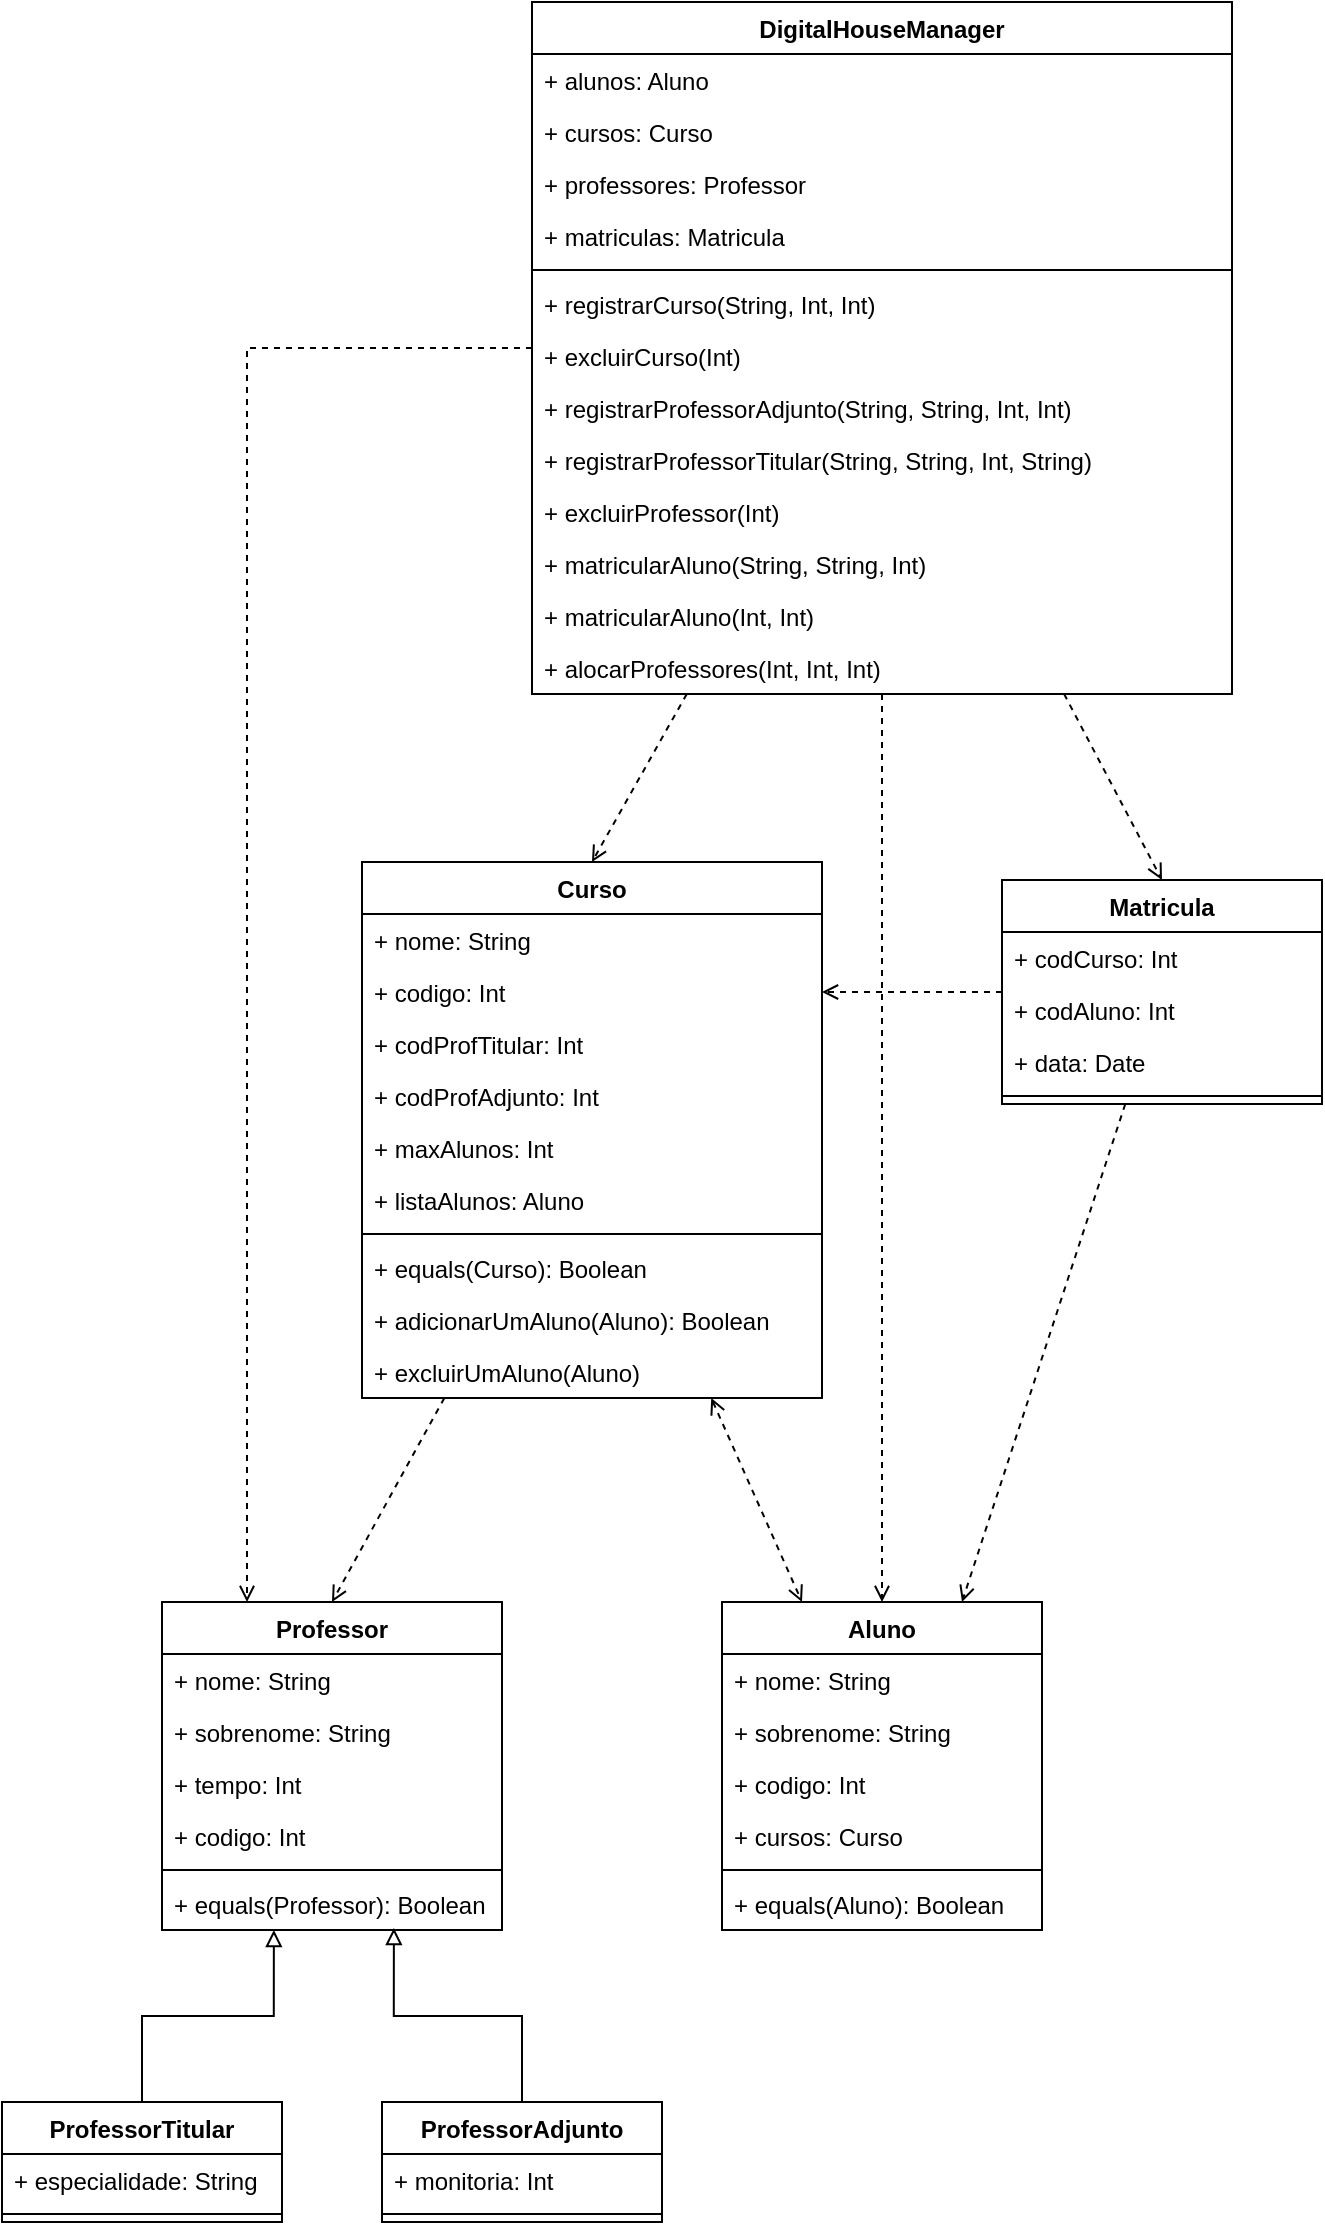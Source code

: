 <mxfile version="12.9.14"><diagram id="NzwF9PO44cyHUEnPruU9" name="Page-1"><mxGraphModel dx="1240" dy="1858" grid="1" gridSize="10" guides="1" tooltips="1" connect="1" arrows="1" fold="1" page="1" pageScale="1" pageWidth="827" pageHeight="1169" math="0" shadow="0"><root><mxCell id="0"/><mxCell id="1" parent="0"/><mxCell id="Mh8SH_odgkWCDXvpcbrz-37" style="edgeStyle=orthogonalEdgeStyle;rounded=0;orthogonalLoop=1;jettySize=auto;html=1;exitX=0.5;exitY=0;exitDx=0;exitDy=0;entryX=0.682;entryY=0.962;entryDx=0;entryDy=0;entryPerimeter=0;endArrow=block;endFill=0;" edge="1" parent="1" source="Mh8SH_odgkWCDXvpcbrz-27" target="Mh8SH_odgkWCDXvpcbrz-18"><mxGeometry relative="1" as="geometry"/></mxCell><mxCell id="Mh8SH_odgkWCDXvpcbrz-39" style="rounded=0;orthogonalLoop=1;jettySize=auto;html=1;entryX=0.5;entryY=0;entryDx=0;entryDy=0;endArrow=open;endFill=0;dashed=1;" edge="1" parent="1" source="Mh8SH_odgkWCDXvpcbrz-7" target="Mh8SH_odgkWCDXvpcbrz-13"><mxGeometry relative="1" as="geometry"/></mxCell><mxCell id="Mh8SH_odgkWCDXvpcbrz-40" style="edgeStyle=none;rounded=0;orthogonalLoop=1;jettySize=auto;html=1;entryX=0.25;entryY=0;entryDx=0;entryDy=0;dashed=1;endArrow=open;endFill=0;startArrow=open;startFill=0;" edge="1" parent="1" source="Mh8SH_odgkWCDXvpcbrz-7" target="Mh8SH_odgkWCDXvpcbrz-1"><mxGeometry relative="1" as="geometry"/></mxCell><mxCell id="Mh8SH_odgkWCDXvpcbrz-38" style="edgeStyle=orthogonalEdgeStyle;rounded=0;orthogonalLoop=1;jettySize=auto;html=1;exitX=0.5;exitY=0;exitDx=0;exitDy=0;entryX=0.329;entryY=1;entryDx=0;entryDy=0;entryPerimeter=0;endArrow=block;endFill=0;" edge="1" parent="1" source="Mh8SH_odgkWCDXvpcbrz-20" target="Mh8SH_odgkWCDXvpcbrz-18"><mxGeometry relative="1" as="geometry"/></mxCell><mxCell id="Mh8SH_odgkWCDXvpcbrz-65" style="edgeStyle=none;rounded=0;orthogonalLoop=1;jettySize=auto;html=1;entryX=0.5;entryY=0;entryDx=0;entryDy=0;dashed=1;endArrow=open;endFill=0;" edge="1" parent="1" source="Mh8SH_odgkWCDXvpcbrz-56" target="Mh8SH_odgkWCDXvpcbrz-45"><mxGeometry relative="1" as="geometry"/></mxCell><mxCell id="Mh8SH_odgkWCDXvpcbrz-66" style="edgeStyle=none;rounded=0;orthogonalLoop=1;jettySize=auto;html=1;entryX=0.5;entryY=0;entryDx=0;entryDy=0;dashed=1;endArrow=open;endFill=0;" edge="1" parent="1" source="Mh8SH_odgkWCDXvpcbrz-56" target="Mh8SH_odgkWCDXvpcbrz-7"><mxGeometry relative="1" as="geometry"/></mxCell><mxCell id="Mh8SH_odgkWCDXvpcbrz-67" style="edgeStyle=none;rounded=0;orthogonalLoop=1;jettySize=auto;html=1;entryX=0.5;entryY=0;entryDx=0;entryDy=0;dashed=1;endArrow=open;endFill=0;" edge="1" parent="1" source="Mh8SH_odgkWCDXvpcbrz-56" target="Mh8SH_odgkWCDXvpcbrz-1"><mxGeometry relative="1" as="geometry"/></mxCell><mxCell id="Mh8SH_odgkWCDXvpcbrz-69" style="edgeStyle=orthogonalEdgeStyle;rounded=0;orthogonalLoop=1;jettySize=auto;html=1;entryX=0.25;entryY=0;entryDx=0;entryDy=0;dashed=1;endArrow=open;endFill=0;" edge="1" parent="1" source="Mh8SH_odgkWCDXvpcbrz-56" target="Mh8SH_odgkWCDXvpcbrz-13"><mxGeometry relative="1" as="geometry"/></mxCell><mxCell id="Mh8SH_odgkWCDXvpcbrz-54" style="edgeStyle=none;rounded=0;orthogonalLoop=1;jettySize=auto;html=1;entryX=1;entryY=0.5;entryDx=0;entryDy=0;dashed=1;endArrow=open;endFill=0;" edge="1" parent="1" source="Mh8SH_odgkWCDXvpcbrz-45" target="Mh8SH_odgkWCDXvpcbrz-10"><mxGeometry relative="1" as="geometry"/></mxCell><mxCell id="Mh8SH_odgkWCDXvpcbrz-55" style="edgeStyle=none;rounded=0;orthogonalLoop=1;jettySize=auto;html=1;entryX=0.75;entryY=0;entryDx=0;entryDy=0;dashed=1;endArrow=open;endFill=0;" edge="1" parent="1" source="Mh8SH_odgkWCDXvpcbrz-45" target="Mh8SH_odgkWCDXvpcbrz-1"><mxGeometry relative="1" as="geometry"/></mxCell><mxCell id="Mh8SH_odgkWCDXvpcbrz-7" value="Curso" style="swimlane;fontStyle=1;align=center;verticalAlign=top;childLayout=stackLayout;horizontal=1;startSize=26;horizontalStack=0;resizeParent=1;resizeParentMax=0;resizeLast=0;collapsible=1;marginBottom=0;" vertex="1" parent="1"><mxGeometry x="220" y="60" width="230" height="268" as="geometry"/></mxCell><mxCell id="Mh8SH_odgkWCDXvpcbrz-8" value="+ nome: String" style="text;strokeColor=none;fillColor=none;align=left;verticalAlign=top;spacingLeft=4;spacingRight=4;overflow=hidden;rotatable=0;points=[[0,0.5],[1,0.5]];portConstraint=eastwest;" vertex="1" parent="Mh8SH_odgkWCDXvpcbrz-7"><mxGeometry y="26" width="230" height="26" as="geometry"/></mxCell><mxCell id="Mh8SH_odgkWCDXvpcbrz-10" value="+ codigo: Int" style="text;strokeColor=none;fillColor=none;align=left;verticalAlign=top;spacingLeft=4;spacingRight=4;overflow=hidden;rotatable=0;points=[[0,0.5],[1,0.5]];portConstraint=eastwest;" vertex="1" parent="Mh8SH_odgkWCDXvpcbrz-7"><mxGeometry y="52" width="230" height="26" as="geometry"/></mxCell><mxCell id="Mh8SH_odgkWCDXvpcbrz-41" value="+ codProfTitular: Int" style="text;strokeColor=none;fillColor=none;align=left;verticalAlign=top;spacingLeft=4;spacingRight=4;overflow=hidden;rotatable=0;points=[[0,0.5],[1,0.5]];portConstraint=eastwest;" vertex="1" parent="Mh8SH_odgkWCDXvpcbrz-7"><mxGeometry y="78" width="230" height="26" as="geometry"/></mxCell><mxCell id="Mh8SH_odgkWCDXvpcbrz-42" value="+ codProfAdjunto: Int" style="text;strokeColor=none;fillColor=none;align=left;verticalAlign=top;spacingLeft=4;spacingRight=4;overflow=hidden;rotatable=0;points=[[0,0.5],[1,0.5]];portConstraint=eastwest;" vertex="1" parent="Mh8SH_odgkWCDXvpcbrz-7"><mxGeometry y="104" width="230" height="26" as="geometry"/></mxCell><mxCell id="Mh8SH_odgkWCDXvpcbrz-44" value="+ maxAlunos: Int" style="text;strokeColor=none;fillColor=none;align=left;verticalAlign=top;spacingLeft=4;spacingRight=4;overflow=hidden;rotatable=0;points=[[0,0.5],[1,0.5]];portConstraint=eastwest;" vertex="1" parent="Mh8SH_odgkWCDXvpcbrz-7"><mxGeometry y="130" width="230" height="26" as="geometry"/></mxCell><mxCell id="Mh8SH_odgkWCDXvpcbrz-43" value="+ listaAlunos: Aluno" style="text;strokeColor=none;fillColor=none;align=left;verticalAlign=top;spacingLeft=4;spacingRight=4;overflow=hidden;rotatable=0;points=[[0,0.5],[1,0.5]];portConstraint=eastwest;" vertex="1" parent="Mh8SH_odgkWCDXvpcbrz-7"><mxGeometry y="156" width="230" height="26" as="geometry"/></mxCell><mxCell id="Mh8SH_odgkWCDXvpcbrz-11" value="" style="line;strokeWidth=1;fillColor=none;align=left;verticalAlign=middle;spacingTop=-1;spacingLeft=3;spacingRight=3;rotatable=0;labelPosition=right;points=[];portConstraint=eastwest;" vertex="1" parent="Mh8SH_odgkWCDXvpcbrz-7"><mxGeometry y="182" width="230" height="8" as="geometry"/></mxCell><mxCell id="Mh8SH_odgkWCDXvpcbrz-12" value="+ equals(Curso): Boolean" style="text;strokeColor=none;fillColor=none;align=left;verticalAlign=top;spacingLeft=4;spacingRight=4;overflow=hidden;rotatable=0;points=[[0,0.5],[1,0.5]];portConstraint=eastwest;" vertex="1" parent="Mh8SH_odgkWCDXvpcbrz-7"><mxGeometry y="190" width="230" height="26" as="geometry"/></mxCell><mxCell id="Mh8SH_odgkWCDXvpcbrz-70" value="+ adicionarUmAluno(Aluno): Boolean" style="text;strokeColor=none;fillColor=none;align=left;verticalAlign=top;spacingLeft=4;spacingRight=4;overflow=hidden;rotatable=0;points=[[0,0.5],[1,0.5]];portConstraint=eastwest;" vertex="1" parent="Mh8SH_odgkWCDXvpcbrz-7"><mxGeometry y="216" width="230" height="26" as="geometry"/></mxCell><mxCell id="Mh8SH_odgkWCDXvpcbrz-71" value="+ excluirUmAluno(Aluno)" style="text;strokeColor=none;fillColor=none;align=left;verticalAlign=top;spacingLeft=4;spacingRight=4;overflow=hidden;rotatable=0;points=[[0,0.5],[1,0.5]];portConstraint=eastwest;" vertex="1" parent="Mh8SH_odgkWCDXvpcbrz-7"><mxGeometry y="242" width="230" height="26" as="geometry"/></mxCell><mxCell id="Mh8SH_odgkWCDXvpcbrz-45" value="Matricula" style="swimlane;fontStyle=1;align=center;verticalAlign=top;childLayout=stackLayout;horizontal=1;startSize=26;horizontalStack=0;resizeParent=1;resizeParentMax=0;resizeLast=0;collapsible=1;marginBottom=0;" vertex="1" parent="1"><mxGeometry x="540" y="69" width="160" height="112" as="geometry"/></mxCell><mxCell id="Mh8SH_odgkWCDXvpcbrz-48" value="+ codCurso: Int" style="text;strokeColor=none;fillColor=none;align=left;verticalAlign=top;spacingLeft=4;spacingRight=4;overflow=hidden;rotatable=0;points=[[0,0.5],[1,0.5]];portConstraint=eastwest;" vertex="1" parent="Mh8SH_odgkWCDXvpcbrz-45"><mxGeometry y="26" width="160" height="26" as="geometry"/></mxCell><mxCell id="Mh8SH_odgkWCDXvpcbrz-49" value="+ codAluno: Int" style="text;strokeColor=none;fillColor=none;align=left;verticalAlign=top;spacingLeft=4;spacingRight=4;overflow=hidden;rotatable=0;points=[[0,0.5],[1,0.5]];portConstraint=eastwest;" vertex="1" parent="Mh8SH_odgkWCDXvpcbrz-45"><mxGeometry y="52" width="160" height="26" as="geometry"/></mxCell><mxCell id="Mh8SH_odgkWCDXvpcbrz-50" value="+ data: Date" style="text;strokeColor=none;fillColor=none;align=left;verticalAlign=top;spacingLeft=4;spacingRight=4;overflow=hidden;rotatable=0;points=[[0,0.5],[1,0.5]];portConstraint=eastwest;" vertex="1" parent="Mh8SH_odgkWCDXvpcbrz-45"><mxGeometry y="78" width="160" height="26" as="geometry"/></mxCell><mxCell id="Mh8SH_odgkWCDXvpcbrz-52" value="" style="line;strokeWidth=1;fillColor=none;align=left;verticalAlign=middle;spacingTop=-1;spacingLeft=3;spacingRight=3;rotatable=0;labelPosition=right;points=[];portConstraint=eastwest;" vertex="1" parent="Mh8SH_odgkWCDXvpcbrz-45"><mxGeometry y="104" width="160" height="8" as="geometry"/></mxCell><mxCell id="Mh8SH_odgkWCDXvpcbrz-56" value="DigitalHouseManager" style="swimlane;fontStyle=1;align=center;verticalAlign=top;childLayout=stackLayout;horizontal=1;startSize=26;horizontalStack=0;resizeParent=1;resizeParentMax=0;resizeLast=0;collapsible=1;marginBottom=0;" vertex="1" parent="1"><mxGeometry x="305" y="-370" width="350" height="346" as="geometry"/></mxCell><mxCell id="Mh8SH_odgkWCDXvpcbrz-57" value="+ alunos: Aluno" style="text;strokeColor=none;fillColor=none;align=left;verticalAlign=top;spacingLeft=4;spacingRight=4;overflow=hidden;rotatable=0;points=[[0,0.5],[1,0.5]];portConstraint=eastwest;" vertex="1" parent="Mh8SH_odgkWCDXvpcbrz-56"><mxGeometry y="26" width="350" height="26" as="geometry"/></mxCell><mxCell id="Mh8SH_odgkWCDXvpcbrz-58" value="+ cursos: Curso" style="text;strokeColor=none;fillColor=none;align=left;verticalAlign=top;spacingLeft=4;spacingRight=4;overflow=hidden;rotatable=0;points=[[0,0.5],[1,0.5]];portConstraint=eastwest;" vertex="1" parent="Mh8SH_odgkWCDXvpcbrz-56"><mxGeometry y="52" width="350" height="26" as="geometry"/></mxCell><mxCell id="Mh8SH_odgkWCDXvpcbrz-59" value="+ professores: Professor" style="text;strokeColor=none;fillColor=none;align=left;verticalAlign=top;spacingLeft=4;spacingRight=4;overflow=hidden;rotatable=0;points=[[0,0.5],[1,0.5]];portConstraint=eastwest;" vertex="1" parent="Mh8SH_odgkWCDXvpcbrz-56"><mxGeometry y="78" width="350" height="26" as="geometry"/></mxCell><mxCell id="Mh8SH_odgkWCDXvpcbrz-60" value="+ matriculas: Matricula" style="text;strokeColor=none;fillColor=none;align=left;verticalAlign=top;spacingLeft=4;spacingRight=4;overflow=hidden;rotatable=0;points=[[0,0.5],[1,0.5]];portConstraint=eastwest;" vertex="1" parent="Mh8SH_odgkWCDXvpcbrz-56"><mxGeometry y="104" width="350" height="26" as="geometry"/></mxCell><mxCell id="Mh8SH_odgkWCDXvpcbrz-63" value="" style="line;strokeWidth=1;fillColor=none;align=left;verticalAlign=middle;spacingTop=-1;spacingLeft=3;spacingRight=3;rotatable=0;labelPosition=right;points=[];portConstraint=eastwest;" vertex="1" parent="Mh8SH_odgkWCDXvpcbrz-56"><mxGeometry y="130" width="350" height="8" as="geometry"/></mxCell><mxCell id="Mh8SH_odgkWCDXvpcbrz-73" value="+ registrarCurso(String, Int, Int)" style="text;strokeColor=none;fillColor=none;align=left;verticalAlign=top;spacingLeft=4;spacingRight=4;overflow=hidden;rotatable=0;points=[[0,0.5],[1,0.5]];portConstraint=eastwest;" vertex="1" parent="Mh8SH_odgkWCDXvpcbrz-56"><mxGeometry y="138" width="350" height="26" as="geometry"/></mxCell><mxCell id="Mh8SH_odgkWCDXvpcbrz-75" value="+ excluirCurso(Int)" style="text;strokeColor=none;fillColor=none;align=left;verticalAlign=top;spacingLeft=4;spacingRight=4;overflow=hidden;rotatable=0;points=[[0,0.5],[1,0.5]];portConstraint=eastwest;" vertex="1" parent="Mh8SH_odgkWCDXvpcbrz-56"><mxGeometry y="164" width="350" height="26" as="geometry"/></mxCell><mxCell id="Mh8SH_odgkWCDXvpcbrz-76" value="+ registrarProfessorAdjunto(String, String, Int, Int)" style="text;strokeColor=none;fillColor=none;align=left;verticalAlign=top;spacingLeft=4;spacingRight=4;overflow=hidden;rotatable=0;points=[[0,0.5],[1,0.5]];portConstraint=eastwest;" vertex="1" parent="Mh8SH_odgkWCDXvpcbrz-56"><mxGeometry y="190" width="350" height="26" as="geometry"/></mxCell><mxCell id="Mh8SH_odgkWCDXvpcbrz-77" value="+ registrarProfessorTitular(String, String, Int, String)" style="text;strokeColor=none;fillColor=none;align=left;verticalAlign=top;spacingLeft=4;spacingRight=4;overflow=hidden;rotatable=0;points=[[0,0.5],[1,0.5]];portConstraint=eastwest;" vertex="1" parent="Mh8SH_odgkWCDXvpcbrz-56"><mxGeometry y="216" width="350" height="26" as="geometry"/></mxCell><mxCell id="Mh8SH_odgkWCDXvpcbrz-78" value="+ excluirProfessor(Int)" style="text;strokeColor=none;fillColor=none;align=left;verticalAlign=top;spacingLeft=4;spacingRight=4;overflow=hidden;rotatable=0;points=[[0,0.5],[1,0.5]];portConstraint=eastwest;" vertex="1" parent="Mh8SH_odgkWCDXvpcbrz-56"><mxGeometry y="242" width="350" height="26" as="geometry"/></mxCell><mxCell id="Mh8SH_odgkWCDXvpcbrz-79" value="+ matricularAluno(String, String, Int)" style="text;strokeColor=none;fillColor=none;align=left;verticalAlign=top;spacingLeft=4;spacingRight=4;overflow=hidden;rotatable=0;points=[[0,0.5],[1,0.5]];portConstraint=eastwest;" vertex="1" parent="Mh8SH_odgkWCDXvpcbrz-56"><mxGeometry y="268" width="350" height="26" as="geometry"/></mxCell><mxCell id="Mh8SH_odgkWCDXvpcbrz-80" value="+ matricularAluno(Int, Int)" style="text;strokeColor=none;fillColor=none;align=left;verticalAlign=top;spacingLeft=4;spacingRight=4;overflow=hidden;rotatable=0;points=[[0,0.5],[1,0.5]];portConstraint=eastwest;" vertex="1" parent="Mh8SH_odgkWCDXvpcbrz-56"><mxGeometry y="294" width="350" height="26" as="geometry"/></mxCell><mxCell id="Mh8SH_odgkWCDXvpcbrz-82" value="+ alocarProfessores(Int, Int, Int)" style="text;strokeColor=none;fillColor=none;align=left;verticalAlign=top;spacingLeft=4;spacingRight=4;overflow=hidden;rotatable=0;points=[[0,0.5],[1,0.5]];portConstraint=eastwest;" vertex="1" parent="Mh8SH_odgkWCDXvpcbrz-56"><mxGeometry y="320" width="350" height="26" as="geometry"/></mxCell><mxCell id="Mh8SH_odgkWCDXvpcbrz-13" value="Professor" style="swimlane;fontStyle=1;align=center;verticalAlign=top;childLayout=stackLayout;horizontal=1;startSize=26;horizontalStack=0;resizeParent=1;resizeParentMax=0;resizeLast=0;collapsible=1;marginBottom=0;" vertex="1" parent="1"><mxGeometry x="120" y="430" width="170" height="164" as="geometry"/></mxCell><mxCell id="Mh8SH_odgkWCDXvpcbrz-14" value="+ nome: String" style="text;strokeColor=none;fillColor=none;align=left;verticalAlign=top;spacingLeft=4;spacingRight=4;overflow=hidden;rotatable=0;points=[[0,0.5],[1,0.5]];portConstraint=eastwest;" vertex="1" parent="Mh8SH_odgkWCDXvpcbrz-13"><mxGeometry y="26" width="170" height="26" as="geometry"/></mxCell><mxCell id="Mh8SH_odgkWCDXvpcbrz-15" value="+ sobrenome: String" style="text;strokeColor=none;fillColor=none;align=left;verticalAlign=top;spacingLeft=4;spacingRight=4;overflow=hidden;rotatable=0;points=[[0,0.5],[1,0.5]];portConstraint=eastwest;" vertex="1" parent="Mh8SH_odgkWCDXvpcbrz-13"><mxGeometry y="52" width="170" height="26" as="geometry"/></mxCell><mxCell id="Mh8SH_odgkWCDXvpcbrz-19" value="+ tempo: Int" style="text;strokeColor=none;fillColor=none;align=left;verticalAlign=top;spacingLeft=4;spacingRight=4;overflow=hidden;rotatable=0;points=[[0,0.5],[1,0.5]];portConstraint=eastwest;" vertex="1" parent="Mh8SH_odgkWCDXvpcbrz-13"><mxGeometry y="78" width="170" height="26" as="geometry"/></mxCell><mxCell id="Mh8SH_odgkWCDXvpcbrz-16" value="+ codigo: Int" style="text;strokeColor=none;fillColor=none;align=left;verticalAlign=top;spacingLeft=4;spacingRight=4;overflow=hidden;rotatable=0;points=[[0,0.5],[1,0.5]];portConstraint=eastwest;" vertex="1" parent="Mh8SH_odgkWCDXvpcbrz-13"><mxGeometry y="104" width="170" height="26" as="geometry"/></mxCell><mxCell id="Mh8SH_odgkWCDXvpcbrz-17" value="" style="line;strokeWidth=1;fillColor=none;align=left;verticalAlign=middle;spacingTop=-1;spacingLeft=3;spacingRight=3;rotatable=0;labelPosition=right;points=[];portConstraint=eastwest;" vertex="1" parent="Mh8SH_odgkWCDXvpcbrz-13"><mxGeometry y="130" width="170" height="8" as="geometry"/></mxCell><mxCell id="Mh8SH_odgkWCDXvpcbrz-18" value="+ equals(Professor): Boolean" style="text;strokeColor=none;fillColor=none;align=left;verticalAlign=top;spacingLeft=4;spacingRight=4;overflow=hidden;rotatable=0;points=[[0,0.5],[1,0.5]];portConstraint=eastwest;" vertex="1" parent="Mh8SH_odgkWCDXvpcbrz-13"><mxGeometry y="138" width="170" height="26" as="geometry"/></mxCell><mxCell id="Mh8SH_odgkWCDXvpcbrz-1" value="Aluno" style="swimlane;fontStyle=1;align=center;verticalAlign=top;childLayout=stackLayout;horizontal=1;startSize=26;horizontalStack=0;resizeParent=1;resizeParentMax=0;resizeLast=0;collapsible=1;marginBottom=0;" vertex="1" parent="1"><mxGeometry x="400" y="430" width="160" height="164" as="geometry"/></mxCell><mxCell id="Mh8SH_odgkWCDXvpcbrz-2" value="+ nome: String" style="text;strokeColor=none;fillColor=none;align=left;verticalAlign=top;spacingLeft=4;spacingRight=4;overflow=hidden;rotatable=0;points=[[0,0.5],[1,0.5]];portConstraint=eastwest;" vertex="1" parent="Mh8SH_odgkWCDXvpcbrz-1"><mxGeometry y="26" width="160" height="26" as="geometry"/></mxCell><mxCell id="Mh8SH_odgkWCDXvpcbrz-5" value="+ sobrenome: String" style="text;strokeColor=none;fillColor=none;align=left;verticalAlign=top;spacingLeft=4;spacingRight=4;overflow=hidden;rotatable=0;points=[[0,0.5],[1,0.5]];portConstraint=eastwest;" vertex="1" parent="Mh8SH_odgkWCDXvpcbrz-1"><mxGeometry y="52" width="160" height="26" as="geometry"/></mxCell><mxCell id="Mh8SH_odgkWCDXvpcbrz-6" value="+ codigo: Int" style="text;strokeColor=none;fillColor=none;align=left;verticalAlign=top;spacingLeft=4;spacingRight=4;overflow=hidden;rotatable=0;points=[[0,0.5],[1,0.5]];portConstraint=eastwest;" vertex="1" parent="Mh8SH_odgkWCDXvpcbrz-1"><mxGeometry y="78" width="160" height="26" as="geometry"/></mxCell><mxCell id="Mh8SH_odgkWCDXvpcbrz-81" value="+ cursos: Curso" style="text;strokeColor=none;fillColor=none;align=left;verticalAlign=top;spacingLeft=4;spacingRight=4;overflow=hidden;rotatable=0;points=[[0,0.5],[1,0.5]];portConstraint=eastwest;" vertex="1" parent="Mh8SH_odgkWCDXvpcbrz-1"><mxGeometry y="104" width="160" height="26" as="geometry"/></mxCell><mxCell id="Mh8SH_odgkWCDXvpcbrz-3" value="" style="line;strokeWidth=1;fillColor=none;align=left;verticalAlign=middle;spacingTop=-1;spacingLeft=3;spacingRight=3;rotatable=0;labelPosition=right;points=[];portConstraint=eastwest;" vertex="1" parent="Mh8SH_odgkWCDXvpcbrz-1"><mxGeometry y="130" width="160" height="8" as="geometry"/></mxCell><mxCell id="Mh8SH_odgkWCDXvpcbrz-4" value="+ equals(Aluno): Boolean" style="text;strokeColor=none;fillColor=none;align=left;verticalAlign=top;spacingLeft=4;spacingRight=4;overflow=hidden;rotatable=0;points=[[0,0.5],[1,0.5]];portConstraint=eastwest;" vertex="1" parent="Mh8SH_odgkWCDXvpcbrz-1"><mxGeometry y="138" width="160" height="26" as="geometry"/></mxCell><mxCell id="Mh8SH_odgkWCDXvpcbrz-20" value="ProfessorTitular" style="swimlane;fontStyle=1;align=center;verticalAlign=top;childLayout=stackLayout;horizontal=1;startSize=26;horizontalStack=0;resizeParent=1;resizeParentMax=0;resizeLast=0;collapsible=1;marginBottom=0;" vertex="1" parent="1"><mxGeometry x="40" y="680" width="140" height="60" as="geometry"/></mxCell><mxCell id="Mh8SH_odgkWCDXvpcbrz-21" value="+ especialidade: String" style="text;strokeColor=none;fillColor=none;align=left;verticalAlign=top;spacingLeft=4;spacingRight=4;overflow=hidden;rotatable=0;points=[[0,0.5],[1,0.5]];portConstraint=eastwest;" vertex="1" parent="Mh8SH_odgkWCDXvpcbrz-20"><mxGeometry y="26" width="140" height="26" as="geometry"/></mxCell><mxCell id="Mh8SH_odgkWCDXvpcbrz-25" value="" style="line;strokeWidth=1;fillColor=none;align=left;verticalAlign=middle;spacingTop=-1;spacingLeft=3;spacingRight=3;rotatable=0;labelPosition=right;points=[];portConstraint=eastwest;" vertex="1" parent="Mh8SH_odgkWCDXvpcbrz-20"><mxGeometry y="52" width="140" height="8" as="geometry"/></mxCell><mxCell id="Mh8SH_odgkWCDXvpcbrz-27" value="ProfessorAdjunto" style="swimlane;fontStyle=1;align=center;verticalAlign=top;childLayout=stackLayout;horizontal=1;startSize=26;horizontalStack=0;resizeParent=1;resizeParentMax=0;resizeLast=0;collapsible=1;marginBottom=0;" vertex="1" parent="1"><mxGeometry x="230" y="680" width="140" height="60" as="geometry"/></mxCell><mxCell id="Mh8SH_odgkWCDXvpcbrz-28" value="+ monitoria: Int" style="text;strokeColor=none;fillColor=none;align=left;verticalAlign=top;spacingLeft=4;spacingRight=4;overflow=hidden;rotatable=0;points=[[0,0.5],[1,0.5]];portConstraint=eastwest;" vertex="1" parent="Mh8SH_odgkWCDXvpcbrz-27"><mxGeometry y="26" width="140" height="26" as="geometry"/></mxCell><mxCell id="Mh8SH_odgkWCDXvpcbrz-29" value="" style="line;strokeWidth=1;fillColor=none;align=left;verticalAlign=middle;spacingTop=-1;spacingLeft=3;spacingRight=3;rotatable=0;labelPosition=right;points=[];portConstraint=eastwest;" vertex="1" parent="Mh8SH_odgkWCDXvpcbrz-27"><mxGeometry y="52" width="140" height="8" as="geometry"/></mxCell></root></mxGraphModel></diagram></mxfile>